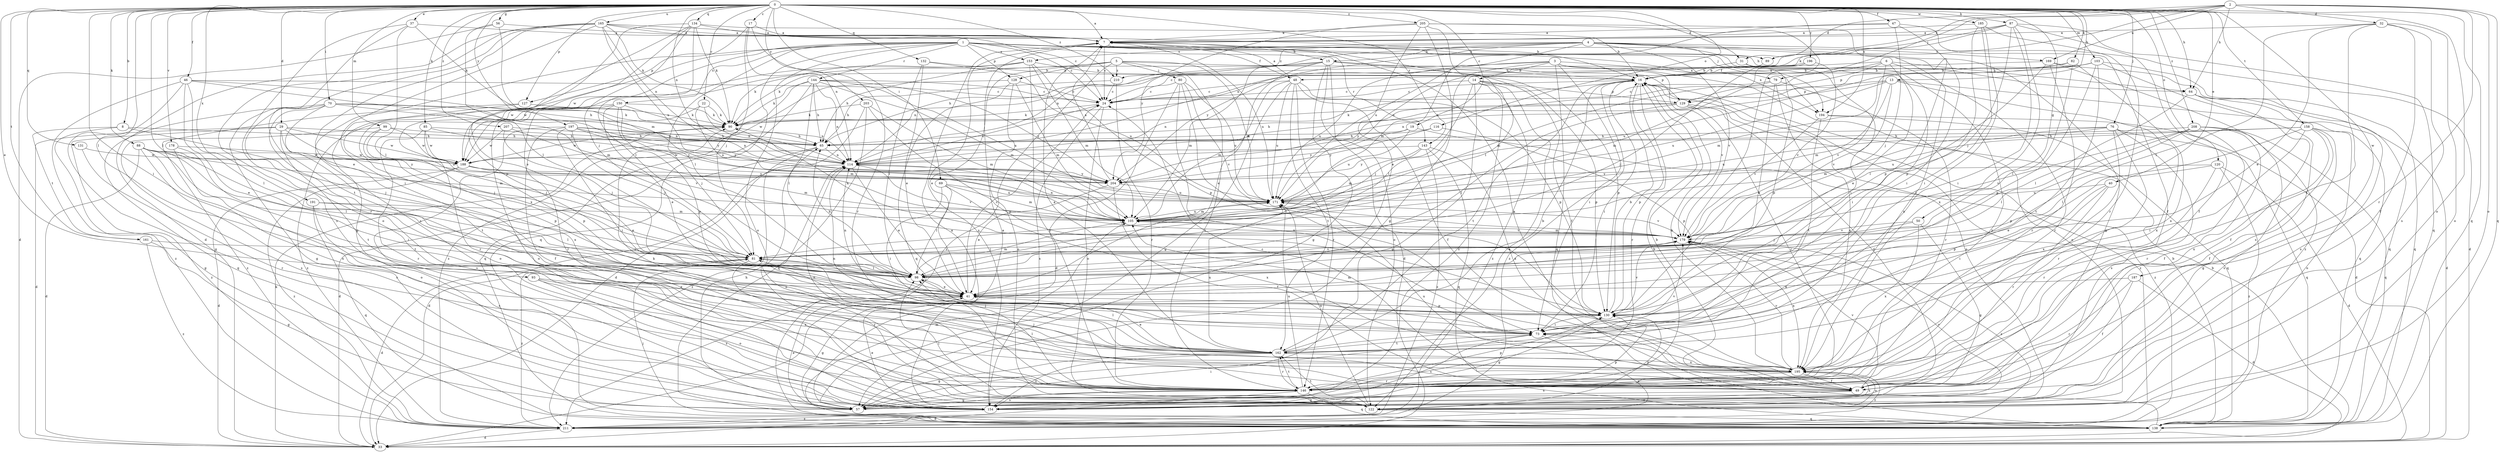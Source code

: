 strict digraph  {
0;
1;
2;
3;
4;
5;
6;
7;
8;
13;
14;
15;
16;
17;
19;
22;
24;
29;
31;
32;
33;
37;
40;
41;
46;
47;
48;
49;
50;
56;
57;
64;
65;
69;
70;
73;
76;
79;
80;
81;
82;
85;
87;
88;
89;
90;
93;
98;
99;
103;
105;
114;
116;
120;
122;
127;
128;
129;
130;
131;
132;
134;
138;
143;
144;
146;
150;
153;
154;
158;
161;
162;
165;
169;
171;
178;
179;
185;
187;
188;
191;
194;
195;
196;
197;
203;
204;
205;
207;
208;
210;
211;
0 -> 7  [label=a];
0 -> 8  [label=b];
0 -> 13  [label=b];
0 -> 17  [label=c];
0 -> 19  [label=c];
0 -> 22  [label=c];
0 -> 29  [label=d];
0 -> 31  [label=d];
0 -> 37  [label=e];
0 -> 40  [label=e];
0 -> 41  [label=e];
0 -> 46  [label=f];
0 -> 47  [label=f];
0 -> 50  [label=g];
0 -> 56  [label=g];
0 -> 64  [label=h];
0 -> 69  [label=i];
0 -> 70  [label=i];
0 -> 73  [label=i];
0 -> 76  [label=j];
0 -> 82  [label=k];
0 -> 85  [label=k];
0 -> 87  [label=k];
0 -> 88  [label=k];
0 -> 93  [label=l];
0 -> 98  [label=l];
0 -> 99  [label=m];
0 -> 103  [label=m];
0 -> 114  [label=n];
0 -> 116  [label=o];
0 -> 120  [label=o];
0 -> 122  [label=o];
0 -> 127  [label=p];
0 -> 131  [label=q];
0 -> 132  [label=q];
0 -> 134  [label=q];
0 -> 138  [label=q];
0 -> 143  [label=r];
0 -> 158  [label=t];
0 -> 161  [label=t];
0 -> 165  [label=u];
0 -> 178  [label=v];
0 -> 185  [label=w];
0 -> 187  [label=w];
0 -> 191  [label=x];
0 -> 194  [label=x];
0 -> 196  [label=y];
0 -> 197  [label=y];
0 -> 203  [label=y];
0 -> 205  [label=z];
0 -> 207  [label=z];
0 -> 208  [label=z];
0 -> 210  [label=z];
1 -> 24  [label=c];
1 -> 57  [label=g];
1 -> 64  [label=h];
1 -> 79  [label=j];
1 -> 89  [label=k];
1 -> 98  [label=l];
1 -> 122  [label=o];
1 -> 127  [label=p];
1 -> 128  [label=p];
1 -> 138  [label=q];
1 -> 143  [label=r];
1 -> 144  [label=r];
1 -> 150  [label=s];
1 -> 153  [label=s];
1 -> 169  [label=u];
1 -> 188  [label=w];
1 -> 194  [label=x];
2 -> 31  [label=d];
2 -> 32  [label=d];
2 -> 64  [label=h];
2 -> 79  [label=j];
2 -> 89  [label=k];
2 -> 90  [label=k];
2 -> 122  [label=o];
2 -> 138  [label=q];
2 -> 146  [label=r];
2 -> 169  [label=u];
3 -> 14  [label=b];
3 -> 73  [label=i];
3 -> 98  [label=l];
3 -> 114  [label=n];
3 -> 122  [label=o];
3 -> 138  [label=q];
3 -> 171  [label=u];
3 -> 179  [label=v];
3 -> 194  [label=x];
4 -> 15  [label=b];
4 -> 33  [label=d];
4 -> 57  [label=g];
4 -> 73  [label=i];
4 -> 105  [label=m];
4 -> 114  [label=n];
4 -> 153  [label=s];
4 -> 179  [label=v];
4 -> 194  [label=x];
4 -> 195  [label=x];
4 -> 204  [label=y];
4 -> 210  [label=z];
5 -> 41  [label=e];
5 -> 80  [label=j];
5 -> 128  [label=p];
5 -> 129  [label=p];
5 -> 146  [label=r];
5 -> 171  [label=u];
5 -> 188  [label=w];
5 -> 210  [label=z];
5 -> 211  [label=z];
6 -> 41  [label=e];
6 -> 48  [label=f];
6 -> 64  [label=h];
6 -> 105  [label=m];
6 -> 129  [label=p];
6 -> 146  [label=r];
6 -> 179  [label=v];
7 -> 15  [label=b];
7 -> 24  [label=c];
7 -> 48  [label=f];
7 -> 49  [label=f];
7 -> 154  [label=s];
7 -> 171  [label=u];
8 -> 57  [label=g];
8 -> 65  [label=h];
8 -> 81  [label=j];
8 -> 161  [label=t];
13 -> 105  [label=m];
13 -> 114  [label=n];
13 -> 129  [label=p];
13 -> 138  [label=q];
13 -> 171  [label=u];
13 -> 179  [label=v];
13 -> 195  [label=x];
14 -> 24  [label=c];
14 -> 57  [label=g];
14 -> 81  [label=j];
14 -> 122  [label=o];
14 -> 129  [label=p];
14 -> 130  [label=p];
14 -> 154  [label=s];
14 -> 211  [label=z];
15 -> 16  [label=b];
15 -> 33  [label=d];
15 -> 41  [label=e];
15 -> 57  [label=g];
15 -> 65  [label=h];
15 -> 90  [label=k];
15 -> 105  [label=m];
15 -> 122  [label=o];
15 -> 130  [label=p];
16 -> 24  [label=c];
16 -> 73  [label=i];
16 -> 114  [label=n];
16 -> 122  [label=o];
16 -> 130  [label=p];
16 -> 146  [label=r];
16 -> 162  [label=t];
16 -> 211  [label=z];
17 -> 7  [label=a];
17 -> 81  [label=j];
17 -> 114  [label=n];
17 -> 146  [label=r];
17 -> 154  [label=s];
19 -> 65  [label=h];
19 -> 171  [label=u];
19 -> 204  [label=y];
19 -> 211  [label=z];
22 -> 90  [label=k];
22 -> 114  [label=n];
22 -> 146  [label=r];
22 -> 171  [label=u];
24 -> 90  [label=k];
24 -> 122  [label=o];
24 -> 154  [label=s];
29 -> 33  [label=d];
29 -> 65  [label=h];
29 -> 81  [label=j];
29 -> 162  [label=t];
29 -> 171  [label=u];
29 -> 188  [label=w];
29 -> 211  [label=z];
31 -> 16  [label=b];
31 -> 73  [label=i];
31 -> 130  [label=p];
31 -> 146  [label=r];
32 -> 7  [label=a];
32 -> 41  [label=e];
32 -> 49  [label=f];
32 -> 98  [label=l];
32 -> 122  [label=o];
32 -> 154  [label=s];
32 -> 162  [label=t];
33 -> 16  [label=b];
33 -> 90  [label=k];
37 -> 7  [label=a];
37 -> 90  [label=k];
37 -> 98  [label=l];
37 -> 122  [label=o];
37 -> 162  [label=t];
40 -> 73  [label=i];
40 -> 130  [label=p];
40 -> 146  [label=r];
40 -> 171  [label=u];
41 -> 24  [label=c];
41 -> 57  [label=g];
41 -> 114  [label=n];
41 -> 130  [label=p];
46 -> 24  [label=c];
46 -> 41  [label=e];
46 -> 57  [label=g];
46 -> 65  [label=h];
46 -> 98  [label=l];
46 -> 105  [label=m];
46 -> 211  [label=z];
47 -> 7  [label=a];
47 -> 49  [label=f];
47 -> 73  [label=i];
47 -> 81  [label=j];
47 -> 171  [label=u];
48 -> 7  [label=a];
48 -> 24  [label=c];
48 -> 49  [label=f];
48 -> 57  [label=g];
48 -> 105  [label=m];
48 -> 130  [label=p];
48 -> 146  [label=r];
48 -> 162  [label=t];
48 -> 171  [label=u];
49 -> 16  [label=b];
49 -> 24  [label=c];
49 -> 57  [label=g];
49 -> 81  [label=j];
49 -> 90  [label=k];
49 -> 122  [label=o];
49 -> 171  [label=u];
49 -> 179  [label=v];
50 -> 57  [label=g];
50 -> 81  [label=j];
50 -> 179  [label=v];
50 -> 195  [label=x];
56 -> 7  [label=a];
56 -> 33  [label=d];
56 -> 98  [label=l];
56 -> 105  [label=m];
57 -> 7  [label=a];
57 -> 16  [label=b];
57 -> 41  [label=e];
57 -> 65  [label=h];
57 -> 73  [label=i];
64 -> 33  [label=d];
64 -> 49  [label=f];
64 -> 98  [label=l];
64 -> 154  [label=s];
65 -> 33  [label=d];
65 -> 114  [label=n];
65 -> 211  [label=z];
69 -> 73  [label=i];
69 -> 98  [label=l];
69 -> 105  [label=m];
69 -> 171  [label=u];
69 -> 195  [label=x];
70 -> 57  [label=g];
70 -> 90  [label=k];
70 -> 114  [label=n];
70 -> 122  [label=o];
70 -> 138  [label=q];
70 -> 162  [label=t];
70 -> 204  [label=y];
73 -> 105  [label=m];
73 -> 154  [label=s];
73 -> 162  [label=t];
73 -> 211  [label=z];
76 -> 65  [label=h];
76 -> 105  [label=m];
76 -> 138  [label=q];
76 -> 146  [label=r];
76 -> 154  [label=s];
76 -> 171  [label=u];
76 -> 195  [label=x];
79 -> 24  [label=c];
79 -> 41  [label=e];
79 -> 146  [label=r];
79 -> 195  [label=x];
79 -> 204  [label=y];
80 -> 24  [label=c];
80 -> 33  [label=d];
80 -> 73  [label=i];
80 -> 171  [label=u];
80 -> 179  [label=v];
80 -> 195  [label=x];
81 -> 33  [label=d];
81 -> 98  [label=l];
81 -> 146  [label=r];
81 -> 179  [label=v];
81 -> 211  [label=z];
82 -> 16  [label=b];
82 -> 98  [label=l];
82 -> 105  [label=m];
82 -> 195  [label=x];
85 -> 65  [label=h];
85 -> 130  [label=p];
85 -> 146  [label=r];
85 -> 188  [label=w];
85 -> 204  [label=y];
87 -> 7  [label=a];
87 -> 49  [label=f];
87 -> 73  [label=i];
87 -> 81  [label=j];
87 -> 114  [label=n];
87 -> 138  [label=q];
87 -> 171  [label=u];
87 -> 195  [label=x];
88 -> 33  [label=d];
88 -> 73  [label=i];
88 -> 98  [label=l];
88 -> 105  [label=m];
88 -> 154  [label=s];
88 -> 188  [label=w];
88 -> 195  [label=x];
88 -> 204  [label=y];
89 -> 81  [label=j];
90 -> 65  [label=h];
90 -> 188  [label=w];
93 -> 41  [label=e];
93 -> 122  [label=o];
93 -> 154  [label=s];
93 -> 195  [label=x];
98 -> 41  [label=e];
98 -> 65  [label=h];
98 -> 105  [label=m];
99 -> 65  [label=h];
99 -> 81  [label=j];
99 -> 130  [label=p];
99 -> 154  [label=s];
99 -> 188  [label=w];
103 -> 16  [label=b];
103 -> 114  [label=n];
103 -> 130  [label=p];
103 -> 138  [label=q];
103 -> 154  [label=s];
103 -> 162  [label=t];
103 -> 171  [label=u];
105 -> 114  [label=n];
105 -> 171  [label=u];
105 -> 179  [label=v];
114 -> 24  [label=c];
114 -> 33  [label=d];
114 -> 41  [label=e];
114 -> 179  [label=v];
114 -> 204  [label=y];
116 -> 65  [label=h];
116 -> 130  [label=p];
116 -> 204  [label=y];
120 -> 33  [label=d];
120 -> 41  [label=e];
120 -> 146  [label=r];
120 -> 204  [label=y];
120 -> 211  [label=z];
122 -> 98  [label=l];
122 -> 114  [label=n];
122 -> 130  [label=p];
122 -> 138  [label=q];
122 -> 162  [label=t];
122 -> 171  [label=u];
122 -> 195  [label=x];
127 -> 90  [label=k];
127 -> 195  [label=x];
127 -> 211  [label=z];
128 -> 24  [label=c];
128 -> 105  [label=m];
128 -> 122  [label=o];
128 -> 138  [label=q];
128 -> 188  [label=w];
129 -> 49  [label=f];
129 -> 65  [label=h];
129 -> 90  [label=k];
129 -> 98  [label=l];
129 -> 146  [label=r];
129 -> 211  [label=z];
130 -> 16  [label=b];
130 -> 57  [label=g];
130 -> 73  [label=i];
130 -> 179  [label=v];
131 -> 146  [label=r];
131 -> 188  [label=w];
132 -> 16  [label=b];
132 -> 41  [label=e];
132 -> 98  [label=l];
132 -> 171  [label=u];
134 -> 7  [label=a];
134 -> 16  [label=b];
134 -> 41  [label=e];
134 -> 81  [label=j];
134 -> 90  [label=k];
134 -> 98  [label=l];
134 -> 130  [label=p];
134 -> 195  [label=x];
138 -> 16  [label=b];
138 -> 73  [label=i];
138 -> 81  [label=j];
138 -> 105  [label=m];
143 -> 105  [label=m];
143 -> 138  [label=q];
143 -> 188  [label=w];
143 -> 195  [label=x];
143 -> 204  [label=y];
143 -> 211  [label=z];
144 -> 24  [label=c];
144 -> 65  [label=h];
144 -> 90  [label=k];
144 -> 98  [label=l];
144 -> 105  [label=m];
144 -> 114  [label=n];
144 -> 138  [label=q];
144 -> 171  [label=u];
144 -> 204  [label=y];
144 -> 211  [label=z];
146 -> 33  [label=d];
146 -> 57  [label=g];
146 -> 98  [label=l];
146 -> 114  [label=n];
146 -> 130  [label=p];
146 -> 138  [label=q];
146 -> 154  [label=s];
146 -> 162  [label=t];
146 -> 171  [label=u];
150 -> 41  [label=e];
150 -> 81  [label=j];
150 -> 90  [label=k];
150 -> 114  [label=n];
150 -> 122  [label=o];
150 -> 130  [label=p];
150 -> 146  [label=r];
150 -> 211  [label=z];
153 -> 16  [label=b];
153 -> 65  [label=h];
153 -> 90  [label=k];
153 -> 105  [label=m];
153 -> 130  [label=p];
153 -> 146  [label=r];
153 -> 188  [label=w];
154 -> 7  [label=a];
154 -> 41  [label=e];
154 -> 130  [label=p];
154 -> 179  [label=v];
154 -> 211  [label=z];
158 -> 49  [label=f];
158 -> 57  [label=g];
158 -> 65  [label=h];
158 -> 73  [label=i];
158 -> 98  [label=l];
158 -> 122  [label=o];
158 -> 171  [label=u];
158 -> 195  [label=x];
161 -> 57  [label=g];
161 -> 81  [label=j];
161 -> 211  [label=z];
162 -> 7  [label=a];
162 -> 16  [label=b];
162 -> 41  [label=e];
162 -> 57  [label=g];
162 -> 81  [label=j];
162 -> 98  [label=l];
162 -> 114  [label=n];
162 -> 146  [label=r];
162 -> 154  [label=s];
162 -> 171  [label=u];
162 -> 179  [label=v];
162 -> 195  [label=x];
165 -> 7  [label=a];
165 -> 16  [label=b];
165 -> 24  [label=c];
165 -> 33  [label=d];
165 -> 41  [label=e];
165 -> 73  [label=i];
165 -> 90  [label=k];
165 -> 114  [label=n];
165 -> 146  [label=r];
165 -> 154  [label=s];
165 -> 171  [label=u];
169 -> 16  [label=b];
169 -> 98  [label=l];
169 -> 138  [label=q];
169 -> 146  [label=r];
169 -> 211  [label=z];
171 -> 105  [label=m];
171 -> 179  [label=v];
178 -> 122  [label=o];
178 -> 162  [label=t];
178 -> 188  [label=w];
179 -> 81  [label=j];
179 -> 90  [label=k];
179 -> 105  [label=m];
179 -> 195  [label=x];
179 -> 211  [label=z];
185 -> 7  [label=a];
185 -> 73  [label=i];
185 -> 130  [label=p];
185 -> 146  [label=r];
185 -> 162  [label=t];
187 -> 33  [label=d];
187 -> 41  [label=e];
187 -> 49  [label=f];
187 -> 146  [label=r];
188 -> 33  [label=d];
188 -> 41  [label=e];
188 -> 105  [label=m];
188 -> 204  [label=y];
188 -> 211  [label=z];
191 -> 98  [label=l];
191 -> 105  [label=m];
191 -> 138  [label=q];
191 -> 154  [label=s];
194 -> 33  [label=d];
194 -> 138  [label=q];
194 -> 162  [label=t];
194 -> 179  [label=v];
195 -> 7  [label=a];
195 -> 16  [label=b];
195 -> 49  [label=f];
195 -> 122  [label=o];
195 -> 146  [label=r];
195 -> 154  [label=s];
195 -> 179  [label=v];
195 -> 211  [label=z];
196 -> 16  [label=b];
196 -> 24  [label=c];
196 -> 105  [label=m];
196 -> 179  [label=v];
197 -> 49  [label=f];
197 -> 65  [label=h];
197 -> 73  [label=i];
197 -> 81  [label=j];
197 -> 105  [label=m];
197 -> 114  [label=n];
197 -> 154  [label=s];
197 -> 204  [label=y];
203 -> 33  [label=d];
203 -> 90  [label=k];
203 -> 105  [label=m];
203 -> 130  [label=p];
203 -> 138  [label=q];
204 -> 7  [label=a];
204 -> 41  [label=e];
204 -> 49  [label=f];
204 -> 171  [label=u];
205 -> 7  [label=a];
205 -> 41  [label=e];
205 -> 57  [label=g];
205 -> 98  [label=l];
205 -> 130  [label=p];
205 -> 179  [label=v];
205 -> 204  [label=y];
207 -> 65  [label=h];
207 -> 81  [label=j];
207 -> 179  [label=v];
207 -> 188  [label=w];
208 -> 49  [label=f];
208 -> 65  [label=h];
208 -> 98  [label=l];
208 -> 130  [label=p];
208 -> 138  [label=q];
208 -> 146  [label=r];
208 -> 154  [label=s];
208 -> 179  [label=v];
210 -> 24  [label=c];
210 -> 65  [label=h];
210 -> 146  [label=r];
211 -> 33  [label=d];
}
